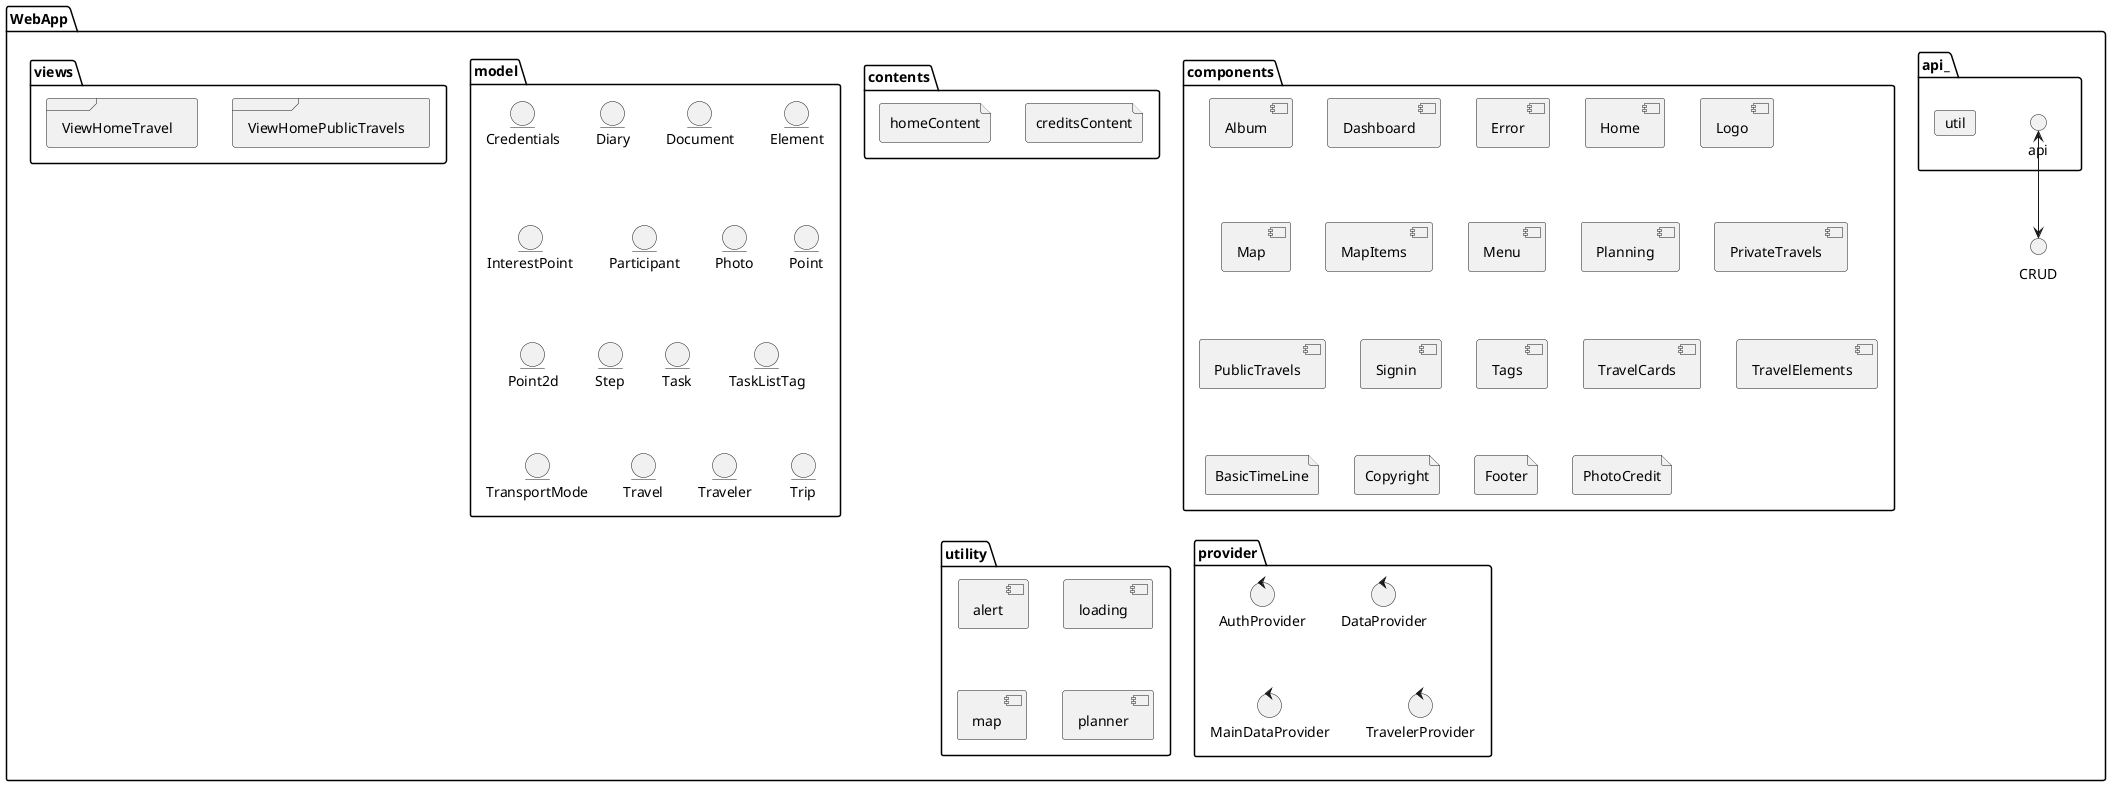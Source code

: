 
@startuml architecture_WEB
package WebApp{
    folder api_ {
        interface api
        card util
    }

    api <--> CRUD

    folder components{
        component Album
        component Dashboard
        component Error
        component Home
        component Logo
        component Map
        component MapItems
        component Menu
        component Planning
        component PrivateTravels
        component PublicTravels
        component Signin
        component Tags
        component TravelCards
        component TravelElements
        file BasicTimeLine
        file Copyright
        file Footer
        file PhotoCredit

        
    }
    folder contents{
        file creditsContent
        file homeContent
    }
    folder model {
        entity Credentials
        entity Diary
        entity Document
        entity Element
        entity InterestPoint
        entity Participant
        entity Photo
        entity Point
        entity Point2d
        entity Step
        entity Task
        entity TaskListTag
        entity TransportMode
        entity Travel
        entity Traveler
        entity Trip
    }
    folder provider {
        control AuthProvider
        control DataProvider
        control MainDataProvider
        control TravelerProvider
    }
    folder utility {
        component alert
        component loading
        component map
        component planner
    }
    folder views {
        frame ViewHomePublicTravels
        frame ViewHomeTravel
    }
}

@enduml